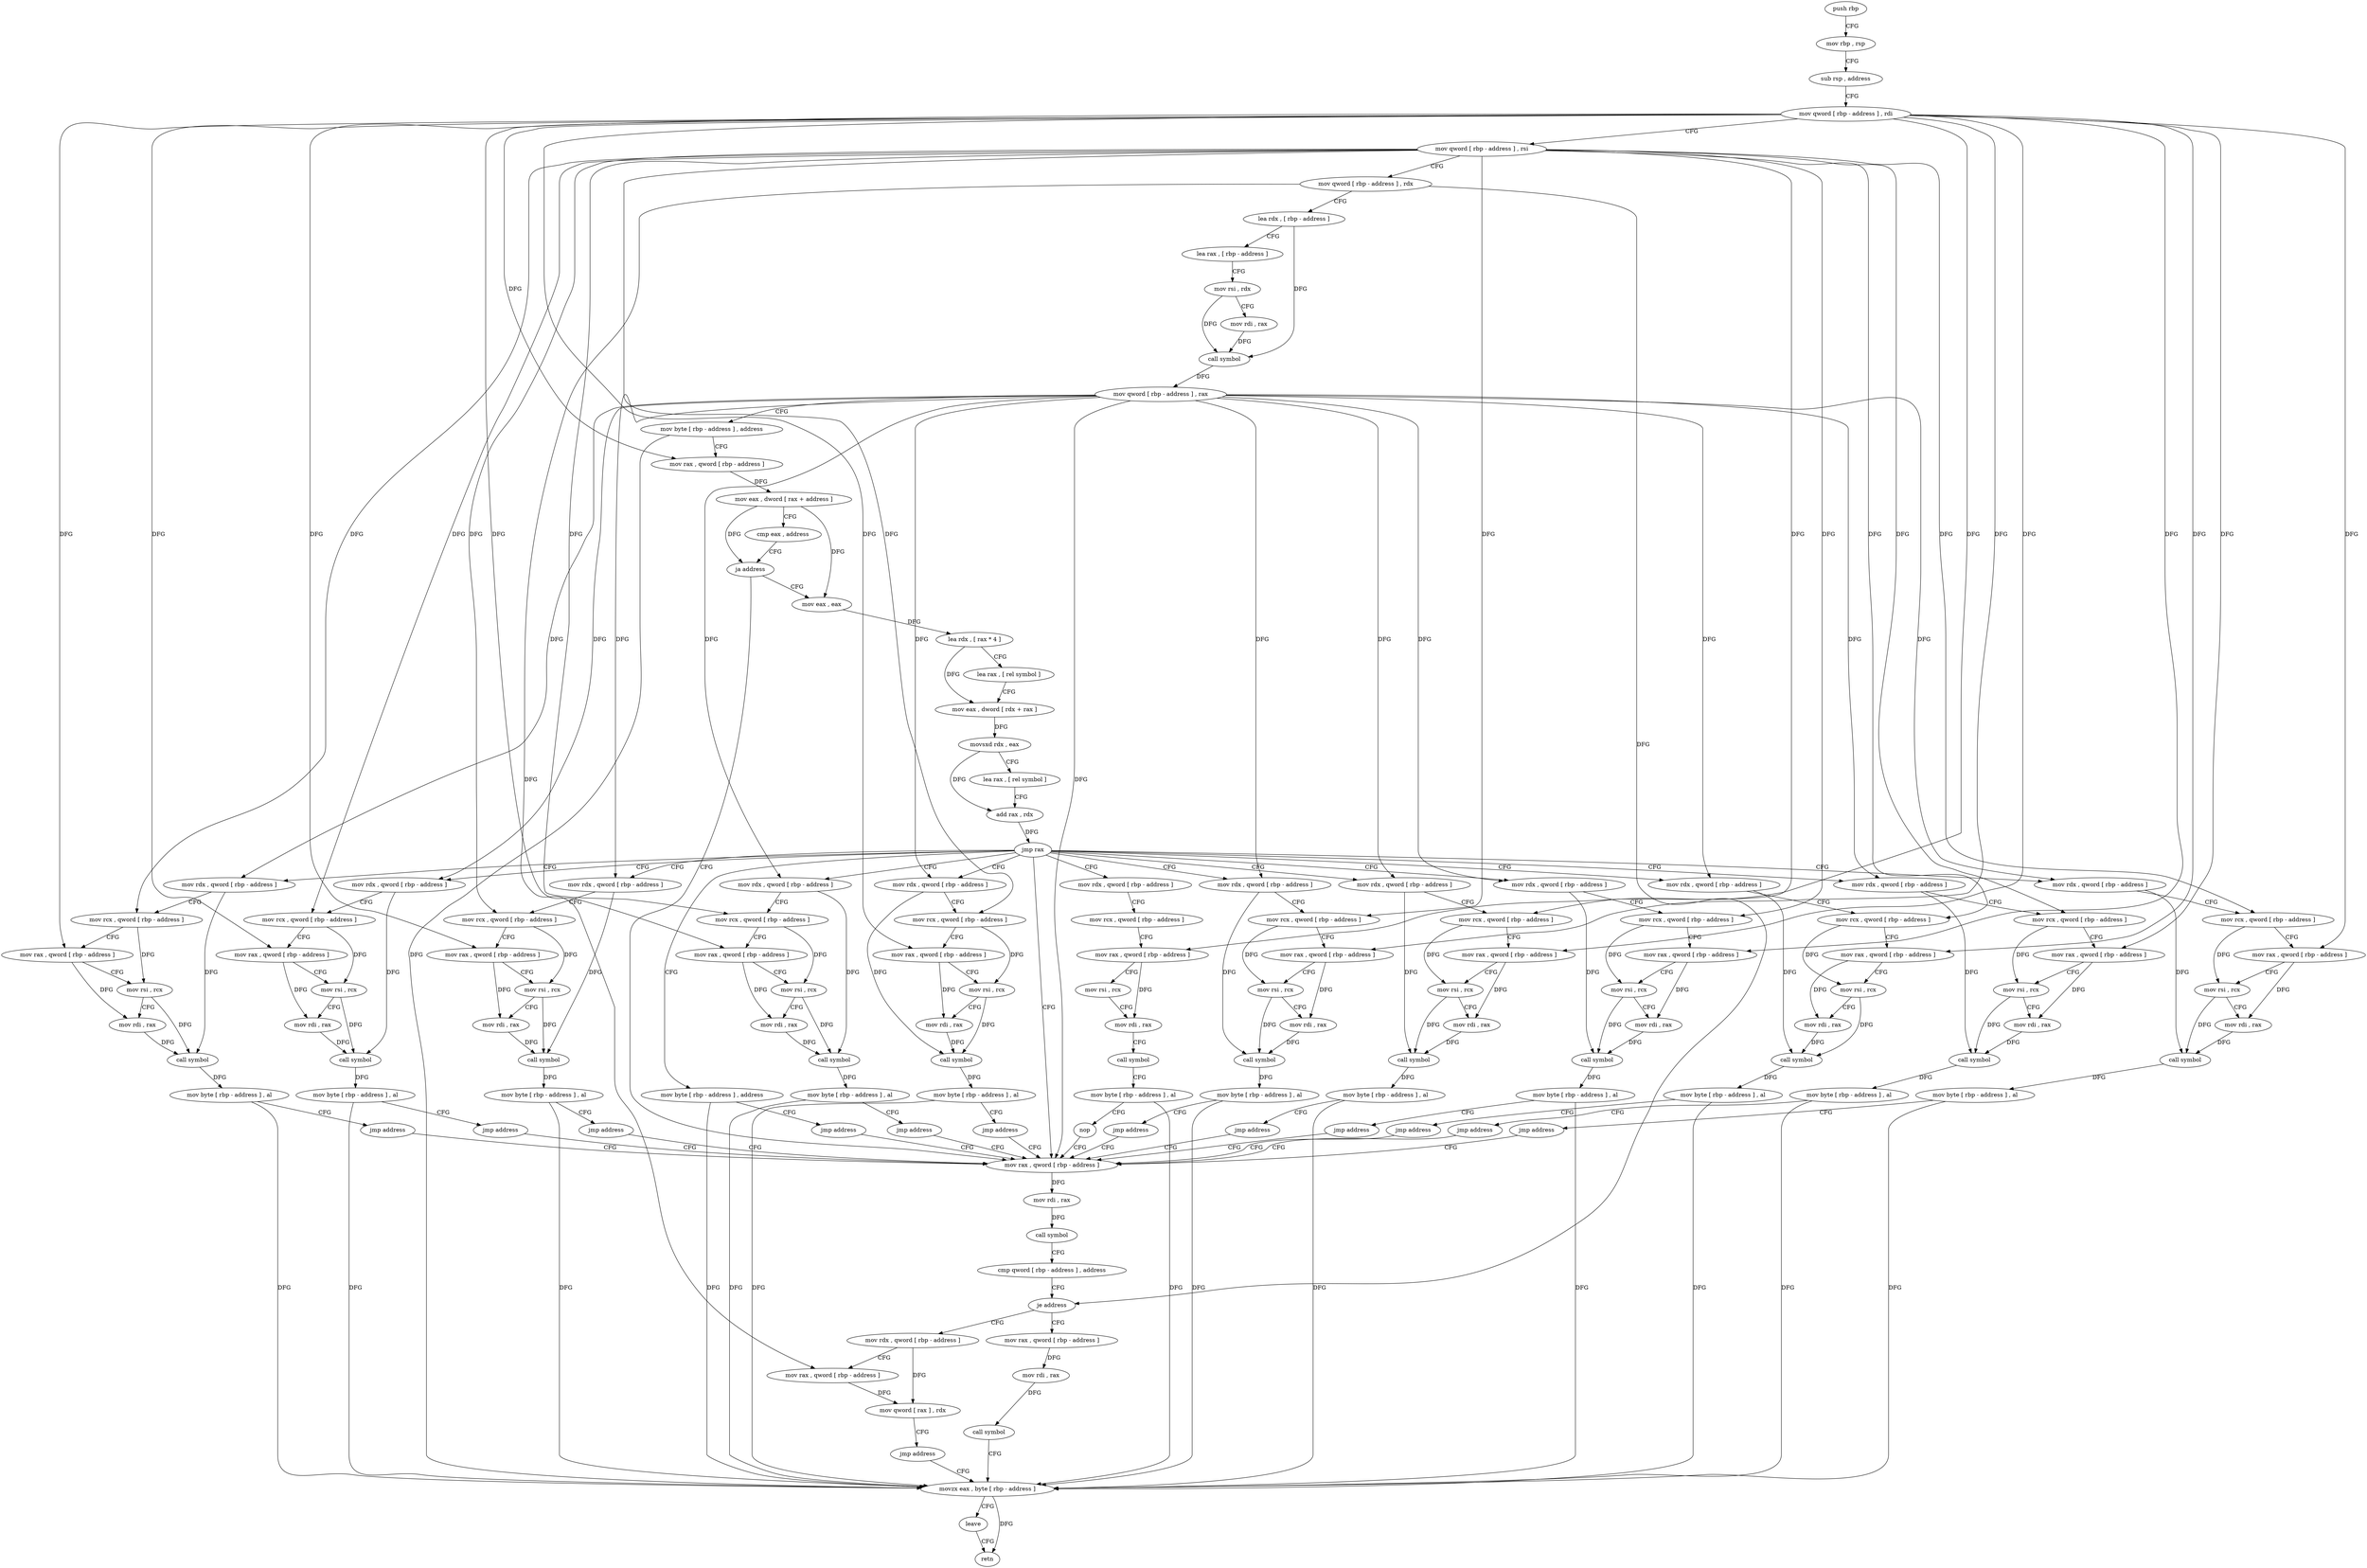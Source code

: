 digraph "func" {
"183724" [label = "push rbp" ]
"183725" [label = "mov rbp , rsp" ]
"183728" [label = "sub rsp , address" ]
"183732" [label = "mov qword [ rbp - address ] , rdi" ]
"183736" [label = "mov qword [ rbp - address ] , rsi" ]
"183740" [label = "mov qword [ rbp - address ] , rdx" ]
"183744" [label = "lea rdx , [ rbp - address ]" ]
"183748" [label = "lea rax , [ rbp - address ]" ]
"183752" [label = "mov rsi , rdx" ]
"183755" [label = "mov rdi , rax" ]
"183758" [label = "call symbol" ]
"183763" [label = "mov qword [ rbp - address ] , rax" ]
"183767" [label = "mov byte [ rbp - address ] , address" ]
"183771" [label = "mov rax , qword [ rbp - address ]" ]
"183775" [label = "mov eax , dword [ rax + address ]" ]
"183778" [label = "cmp eax , address" ]
"183781" [label = "ja address" ]
"184187" [label = "mov rax , qword [ rbp - address ]" ]
"183787" [label = "mov eax , eax" ]
"184191" [label = "mov rdi , rax" ]
"184194" [label = "call symbol" ]
"184199" [label = "cmp qword [ rbp - address ] , address" ]
"184204" [label = "je address" ]
"184219" [label = "mov rax , qword [ rbp - address ]" ]
"184206" [label = "mov rdx , qword [ rbp - address ]" ]
"183789" [label = "lea rdx , [ rax * 4 ]" ]
"183797" [label = "lea rax , [ rel symbol ]" ]
"183804" [label = "mov eax , dword [ rdx + rax ]" ]
"183807" [label = "movsxd rdx , eax" ]
"183810" [label = "lea rax , [ rel symbol ]" ]
"183817" [label = "add rax , rdx" ]
"183820" [label = "jmp rax" ]
"183822" [label = "mov byte [ rbp - address ] , address" ]
"183831" [label = "mov rdx , qword [ rbp - address ]" ]
"183862" [label = "mov rdx , qword [ rbp - address ]" ]
"183893" [label = "mov rdx , qword [ rbp - address ]" ]
"183924" [label = "mov rdx , qword [ rbp - address ]" ]
"183955" [label = "mov rdx , qword [ rbp - address ]" ]
"183986" [label = "mov rdx , qword [ rbp - address ]" ]
"184017" [label = "mov rdx , qword [ rbp - address ]" ]
"184048" [label = "mov rdx , qword [ rbp - address ]" ]
"184076" [label = "mov rdx , qword [ rbp - address ]" ]
"184104" [label = "mov rdx , qword [ rbp - address ]" ]
"184132" [label = "mov rdx , qword [ rbp - address ]" ]
"184160" [label = "mov rdx , qword [ rbp - address ]" ]
"184223" [label = "mov rdi , rax" ]
"184226" [label = "call symbol" ]
"184231" [label = "movzx eax , byte [ rbp - address ]" ]
"184210" [label = "mov rax , qword [ rbp - address ]" ]
"184214" [label = "mov qword [ rax ] , rdx" ]
"184217" [label = "jmp address" ]
"183826" [label = "jmp address" ]
"183835" [label = "mov rcx , qword [ rbp - address ]" ]
"183839" [label = "mov rax , qword [ rbp - address ]" ]
"183843" [label = "mov rsi , rcx" ]
"183846" [label = "mov rdi , rax" ]
"183849" [label = "call symbol" ]
"183854" [label = "mov byte [ rbp - address ] , al" ]
"183857" [label = "jmp address" ]
"183866" [label = "mov rcx , qword [ rbp - address ]" ]
"183870" [label = "mov rax , qword [ rbp - address ]" ]
"183874" [label = "mov rsi , rcx" ]
"183877" [label = "mov rdi , rax" ]
"183880" [label = "call symbol" ]
"183885" [label = "mov byte [ rbp - address ] , al" ]
"183888" [label = "jmp address" ]
"183897" [label = "mov rcx , qword [ rbp - address ]" ]
"183901" [label = "mov rax , qword [ rbp - address ]" ]
"183905" [label = "mov rsi , rcx" ]
"183908" [label = "mov rdi , rax" ]
"183911" [label = "call symbol" ]
"183916" [label = "mov byte [ rbp - address ] , al" ]
"183919" [label = "jmp address" ]
"183928" [label = "mov rcx , qword [ rbp - address ]" ]
"183932" [label = "mov rax , qword [ rbp - address ]" ]
"183936" [label = "mov rsi , rcx" ]
"183939" [label = "mov rdi , rax" ]
"183942" [label = "call symbol" ]
"183947" [label = "mov byte [ rbp - address ] , al" ]
"183950" [label = "jmp address" ]
"183959" [label = "mov rcx , qword [ rbp - address ]" ]
"183963" [label = "mov rax , qword [ rbp - address ]" ]
"183967" [label = "mov rsi , rcx" ]
"183970" [label = "mov rdi , rax" ]
"183973" [label = "call symbol" ]
"183978" [label = "mov byte [ rbp - address ] , al" ]
"183981" [label = "jmp address" ]
"183990" [label = "mov rcx , qword [ rbp - address ]" ]
"183994" [label = "mov rax , qword [ rbp - address ]" ]
"183998" [label = "mov rsi , rcx" ]
"184001" [label = "mov rdi , rax" ]
"184004" [label = "call symbol" ]
"184009" [label = "mov byte [ rbp - address ] , al" ]
"184012" [label = "jmp address" ]
"184021" [label = "mov rcx , qword [ rbp - address ]" ]
"184025" [label = "mov rax , qword [ rbp - address ]" ]
"184029" [label = "mov rsi , rcx" ]
"184032" [label = "mov rdi , rax" ]
"184035" [label = "call symbol" ]
"184040" [label = "mov byte [ rbp - address ] , al" ]
"184043" [label = "jmp address" ]
"184052" [label = "mov rcx , qword [ rbp - address ]" ]
"184056" [label = "mov rax , qword [ rbp - address ]" ]
"184060" [label = "mov rsi , rcx" ]
"184063" [label = "mov rdi , rax" ]
"184066" [label = "call symbol" ]
"184071" [label = "mov byte [ rbp - address ] , al" ]
"184074" [label = "jmp address" ]
"184080" [label = "mov rcx , qword [ rbp - address ]" ]
"184084" [label = "mov rax , qword [ rbp - address ]" ]
"184088" [label = "mov rsi , rcx" ]
"184091" [label = "mov rdi , rax" ]
"184094" [label = "call symbol" ]
"184099" [label = "mov byte [ rbp - address ] , al" ]
"184102" [label = "jmp address" ]
"184108" [label = "mov rcx , qword [ rbp - address ]" ]
"184112" [label = "mov rax , qword [ rbp - address ]" ]
"184116" [label = "mov rsi , rcx" ]
"184119" [label = "mov rdi , rax" ]
"184122" [label = "call symbol" ]
"184127" [label = "mov byte [ rbp - address ] , al" ]
"184130" [label = "jmp address" ]
"184136" [label = "mov rcx , qword [ rbp - address ]" ]
"184140" [label = "mov rax , qword [ rbp - address ]" ]
"184144" [label = "mov rsi , rcx" ]
"184147" [label = "mov rdi , rax" ]
"184150" [label = "call symbol" ]
"184155" [label = "mov byte [ rbp - address ] , al" ]
"184158" [label = "jmp address" ]
"184164" [label = "mov rcx , qword [ rbp - address ]" ]
"184168" [label = "mov rax , qword [ rbp - address ]" ]
"184172" [label = "mov rsi , rcx" ]
"184175" [label = "mov rdi , rax" ]
"184178" [label = "call symbol" ]
"184183" [label = "mov byte [ rbp - address ] , al" ]
"184186" [label = "nop" ]
"184235" [label = "leave" ]
"184236" [label = "retn" ]
"183724" -> "183725" [ label = "CFG" ]
"183725" -> "183728" [ label = "CFG" ]
"183728" -> "183732" [ label = "CFG" ]
"183732" -> "183736" [ label = "CFG" ]
"183732" -> "183771" [ label = "DFG" ]
"183732" -> "183839" [ label = "DFG" ]
"183732" -> "183870" [ label = "DFG" ]
"183732" -> "183901" [ label = "DFG" ]
"183732" -> "183932" [ label = "DFG" ]
"183732" -> "183963" [ label = "DFG" ]
"183732" -> "183994" [ label = "DFG" ]
"183732" -> "184025" [ label = "DFG" ]
"183732" -> "184056" [ label = "DFG" ]
"183732" -> "184084" [ label = "DFG" ]
"183732" -> "184112" [ label = "DFG" ]
"183732" -> "184140" [ label = "DFG" ]
"183732" -> "184168" [ label = "DFG" ]
"183736" -> "183740" [ label = "CFG" ]
"183736" -> "183835" [ label = "DFG" ]
"183736" -> "183866" [ label = "DFG" ]
"183736" -> "183897" [ label = "DFG" ]
"183736" -> "183928" [ label = "DFG" ]
"183736" -> "183959" [ label = "DFG" ]
"183736" -> "183990" [ label = "DFG" ]
"183736" -> "184021" [ label = "DFG" ]
"183736" -> "184052" [ label = "DFG" ]
"183736" -> "184080" [ label = "DFG" ]
"183736" -> "184108" [ label = "DFG" ]
"183736" -> "184136" [ label = "DFG" ]
"183740" -> "183744" [ label = "CFG" ]
"183740" -> "184204" [ label = "DFG" ]
"183740" -> "184210" [ label = "DFG" ]
"183744" -> "183748" [ label = "CFG" ]
"183744" -> "183758" [ label = "DFG" ]
"183748" -> "183752" [ label = "CFG" ]
"183752" -> "183755" [ label = "CFG" ]
"183752" -> "183758" [ label = "DFG" ]
"183755" -> "183758" [ label = "DFG" ]
"183758" -> "183763" [ label = "DFG" ]
"183763" -> "183767" [ label = "CFG" ]
"183763" -> "184187" [ label = "DFG" ]
"183763" -> "183831" [ label = "DFG" ]
"183763" -> "183862" [ label = "DFG" ]
"183763" -> "183893" [ label = "DFG" ]
"183763" -> "183924" [ label = "DFG" ]
"183763" -> "183955" [ label = "DFG" ]
"183763" -> "183986" [ label = "DFG" ]
"183763" -> "184017" [ label = "DFG" ]
"183763" -> "184048" [ label = "DFG" ]
"183763" -> "184076" [ label = "DFG" ]
"183763" -> "184104" [ label = "DFG" ]
"183763" -> "184132" [ label = "DFG" ]
"183767" -> "183771" [ label = "CFG" ]
"183767" -> "184231" [ label = "DFG" ]
"183771" -> "183775" [ label = "DFG" ]
"183775" -> "183778" [ label = "CFG" ]
"183775" -> "183781" [ label = "DFG" ]
"183775" -> "183787" [ label = "DFG" ]
"183778" -> "183781" [ label = "CFG" ]
"183781" -> "184187" [ label = "CFG" ]
"183781" -> "183787" [ label = "CFG" ]
"184187" -> "184191" [ label = "DFG" ]
"183787" -> "183789" [ label = "DFG" ]
"184191" -> "184194" [ label = "DFG" ]
"184194" -> "184199" [ label = "CFG" ]
"184199" -> "184204" [ label = "CFG" ]
"184204" -> "184219" [ label = "CFG" ]
"184204" -> "184206" [ label = "CFG" ]
"184219" -> "184223" [ label = "DFG" ]
"184206" -> "184210" [ label = "CFG" ]
"184206" -> "184214" [ label = "DFG" ]
"183789" -> "183797" [ label = "CFG" ]
"183789" -> "183804" [ label = "DFG" ]
"183797" -> "183804" [ label = "CFG" ]
"183804" -> "183807" [ label = "DFG" ]
"183807" -> "183810" [ label = "CFG" ]
"183807" -> "183817" [ label = "DFG" ]
"183810" -> "183817" [ label = "CFG" ]
"183817" -> "183820" [ label = "DFG" ]
"183820" -> "183822" [ label = "CFG" ]
"183820" -> "183831" [ label = "CFG" ]
"183820" -> "183862" [ label = "CFG" ]
"183820" -> "183893" [ label = "CFG" ]
"183820" -> "183924" [ label = "CFG" ]
"183820" -> "183955" [ label = "CFG" ]
"183820" -> "183986" [ label = "CFG" ]
"183820" -> "184017" [ label = "CFG" ]
"183820" -> "184048" [ label = "CFG" ]
"183820" -> "184076" [ label = "CFG" ]
"183820" -> "184104" [ label = "CFG" ]
"183820" -> "184132" [ label = "CFG" ]
"183820" -> "184160" [ label = "CFG" ]
"183820" -> "184187" [ label = "CFG" ]
"183822" -> "183826" [ label = "CFG" ]
"183822" -> "184231" [ label = "DFG" ]
"183831" -> "183835" [ label = "CFG" ]
"183831" -> "183849" [ label = "DFG" ]
"183862" -> "183866" [ label = "CFG" ]
"183862" -> "183880" [ label = "DFG" ]
"183893" -> "183897" [ label = "CFG" ]
"183893" -> "183911" [ label = "DFG" ]
"183924" -> "183928" [ label = "CFG" ]
"183924" -> "183942" [ label = "DFG" ]
"183955" -> "183959" [ label = "CFG" ]
"183955" -> "183973" [ label = "DFG" ]
"183986" -> "183990" [ label = "CFG" ]
"183986" -> "184004" [ label = "DFG" ]
"184017" -> "184021" [ label = "CFG" ]
"184017" -> "184035" [ label = "DFG" ]
"184048" -> "184052" [ label = "CFG" ]
"184048" -> "184066" [ label = "DFG" ]
"184076" -> "184080" [ label = "CFG" ]
"184076" -> "184094" [ label = "DFG" ]
"184104" -> "184108" [ label = "CFG" ]
"184104" -> "184122" [ label = "DFG" ]
"184132" -> "184136" [ label = "CFG" ]
"184132" -> "184150" [ label = "DFG" ]
"184160" -> "184164" [ label = "CFG" ]
"184223" -> "184226" [ label = "DFG" ]
"184226" -> "184231" [ label = "CFG" ]
"184231" -> "184235" [ label = "CFG" ]
"184231" -> "184236" [ label = "DFG" ]
"184210" -> "184214" [ label = "DFG" ]
"184214" -> "184217" [ label = "CFG" ]
"184217" -> "184231" [ label = "CFG" ]
"183826" -> "184187" [ label = "CFG" ]
"183835" -> "183839" [ label = "CFG" ]
"183835" -> "183843" [ label = "DFG" ]
"183839" -> "183843" [ label = "CFG" ]
"183839" -> "183846" [ label = "DFG" ]
"183843" -> "183846" [ label = "CFG" ]
"183843" -> "183849" [ label = "DFG" ]
"183846" -> "183849" [ label = "DFG" ]
"183849" -> "183854" [ label = "DFG" ]
"183854" -> "183857" [ label = "CFG" ]
"183854" -> "184231" [ label = "DFG" ]
"183857" -> "184187" [ label = "CFG" ]
"183866" -> "183870" [ label = "CFG" ]
"183866" -> "183874" [ label = "DFG" ]
"183870" -> "183874" [ label = "CFG" ]
"183870" -> "183877" [ label = "DFG" ]
"183874" -> "183877" [ label = "CFG" ]
"183874" -> "183880" [ label = "DFG" ]
"183877" -> "183880" [ label = "DFG" ]
"183880" -> "183885" [ label = "DFG" ]
"183885" -> "183888" [ label = "CFG" ]
"183885" -> "184231" [ label = "DFG" ]
"183888" -> "184187" [ label = "CFG" ]
"183897" -> "183901" [ label = "CFG" ]
"183897" -> "183905" [ label = "DFG" ]
"183901" -> "183905" [ label = "CFG" ]
"183901" -> "183908" [ label = "DFG" ]
"183905" -> "183908" [ label = "CFG" ]
"183905" -> "183911" [ label = "DFG" ]
"183908" -> "183911" [ label = "DFG" ]
"183911" -> "183916" [ label = "DFG" ]
"183916" -> "183919" [ label = "CFG" ]
"183916" -> "184231" [ label = "DFG" ]
"183919" -> "184187" [ label = "CFG" ]
"183928" -> "183932" [ label = "CFG" ]
"183928" -> "183936" [ label = "DFG" ]
"183932" -> "183936" [ label = "CFG" ]
"183932" -> "183939" [ label = "DFG" ]
"183936" -> "183939" [ label = "CFG" ]
"183936" -> "183942" [ label = "DFG" ]
"183939" -> "183942" [ label = "DFG" ]
"183942" -> "183947" [ label = "DFG" ]
"183947" -> "183950" [ label = "CFG" ]
"183947" -> "184231" [ label = "DFG" ]
"183950" -> "184187" [ label = "CFG" ]
"183959" -> "183963" [ label = "CFG" ]
"183959" -> "183967" [ label = "DFG" ]
"183963" -> "183967" [ label = "CFG" ]
"183963" -> "183970" [ label = "DFG" ]
"183967" -> "183970" [ label = "CFG" ]
"183967" -> "183973" [ label = "DFG" ]
"183970" -> "183973" [ label = "DFG" ]
"183973" -> "183978" [ label = "DFG" ]
"183978" -> "183981" [ label = "CFG" ]
"183978" -> "184231" [ label = "DFG" ]
"183981" -> "184187" [ label = "CFG" ]
"183990" -> "183994" [ label = "CFG" ]
"183990" -> "183998" [ label = "DFG" ]
"183994" -> "183998" [ label = "CFG" ]
"183994" -> "184001" [ label = "DFG" ]
"183998" -> "184001" [ label = "CFG" ]
"183998" -> "184004" [ label = "DFG" ]
"184001" -> "184004" [ label = "DFG" ]
"184004" -> "184009" [ label = "DFG" ]
"184009" -> "184012" [ label = "CFG" ]
"184009" -> "184231" [ label = "DFG" ]
"184012" -> "184187" [ label = "CFG" ]
"184021" -> "184025" [ label = "CFG" ]
"184021" -> "184029" [ label = "DFG" ]
"184025" -> "184029" [ label = "CFG" ]
"184025" -> "184032" [ label = "DFG" ]
"184029" -> "184032" [ label = "CFG" ]
"184029" -> "184035" [ label = "DFG" ]
"184032" -> "184035" [ label = "DFG" ]
"184035" -> "184040" [ label = "DFG" ]
"184040" -> "184043" [ label = "CFG" ]
"184040" -> "184231" [ label = "DFG" ]
"184043" -> "184187" [ label = "CFG" ]
"184052" -> "184056" [ label = "CFG" ]
"184052" -> "184060" [ label = "DFG" ]
"184056" -> "184060" [ label = "CFG" ]
"184056" -> "184063" [ label = "DFG" ]
"184060" -> "184063" [ label = "CFG" ]
"184060" -> "184066" [ label = "DFG" ]
"184063" -> "184066" [ label = "DFG" ]
"184066" -> "184071" [ label = "DFG" ]
"184071" -> "184074" [ label = "CFG" ]
"184071" -> "184231" [ label = "DFG" ]
"184074" -> "184187" [ label = "CFG" ]
"184080" -> "184084" [ label = "CFG" ]
"184080" -> "184088" [ label = "DFG" ]
"184084" -> "184088" [ label = "CFG" ]
"184084" -> "184091" [ label = "DFG" ]
"184088" -> "184091" [ label = "CFG" ]
"184088" -> "184094" [ label = "DFG" ]
"184091" -> "184094" [ label = "DFG" ]
"184094" -> "184099" [ label = "DFG" ]
"184099" -> "184102" [ label = "CFG" ]
"184099" -> "184231" [ label = "DFG" ]
"184102" -> "184187" [ label = "CFG" ]
"184108" -> "184112" [ label = "CFG" ]
"184108" -> "184116" [ label = "DFG" ]
"184112" -> "184116" [ label = "CFG" ]
"184112" -> "184119" [ label = "DFG" ]
"184116" -> "184119" [ label = "CFG" ]
"184116" -> "184122" [ label = "DFG" ]
"184119" -> "184122" [ label = "DFG" ]
"184122" -> "184127" [ label = "DFG" ]
"184127" -> "184130" [ label = "CFG" ]
"184127" -> "184231" [ label = "DFG" ]
"184130" -> "184187" [ label = "CFG" ]
"184136" -> "184140" [ label = "CFG" ]
"184136" -> "184144" [ label = "DFG" ]
"184140" -> "184144" [ label = "CFG" ]
"184140" -> "184147" [ label = "DFG" ]
"184144" -> "184147" [ label = "CFG" ]
"184144" -> "184150" [ label = "DFG" ]
"184147" -> "184150" [ label = "DFG" ]
"184150" -> "184155" [ label = "DFG" ]
"184155" -> "184158" [ label = "CFG" ]
"184155" -> "184231" [ label = "DFG" ]
"184158" -> "184187" [ label = "CFG" ]
"184164" -> "184168" [ label = "CFG" ]
"184168" -> "184172" [ label = "CFG" ]
"184168" -> "184175" [ label = "DFG" ]
"184172" -> "184175" [ label = "CFG" ]
"184175" -> "184178" [ label = "CFG" ]
"184178" -> "184183" [ label = "CFG" ]
"184183" -> "184186" [ label = "CFG" ]
"184183" -> "184231" [ label = "DFG" ]
"184186" -> "184187" [ label = "CFG" ]
"184235" -> "184236" [ label = "CFG" ]
}
